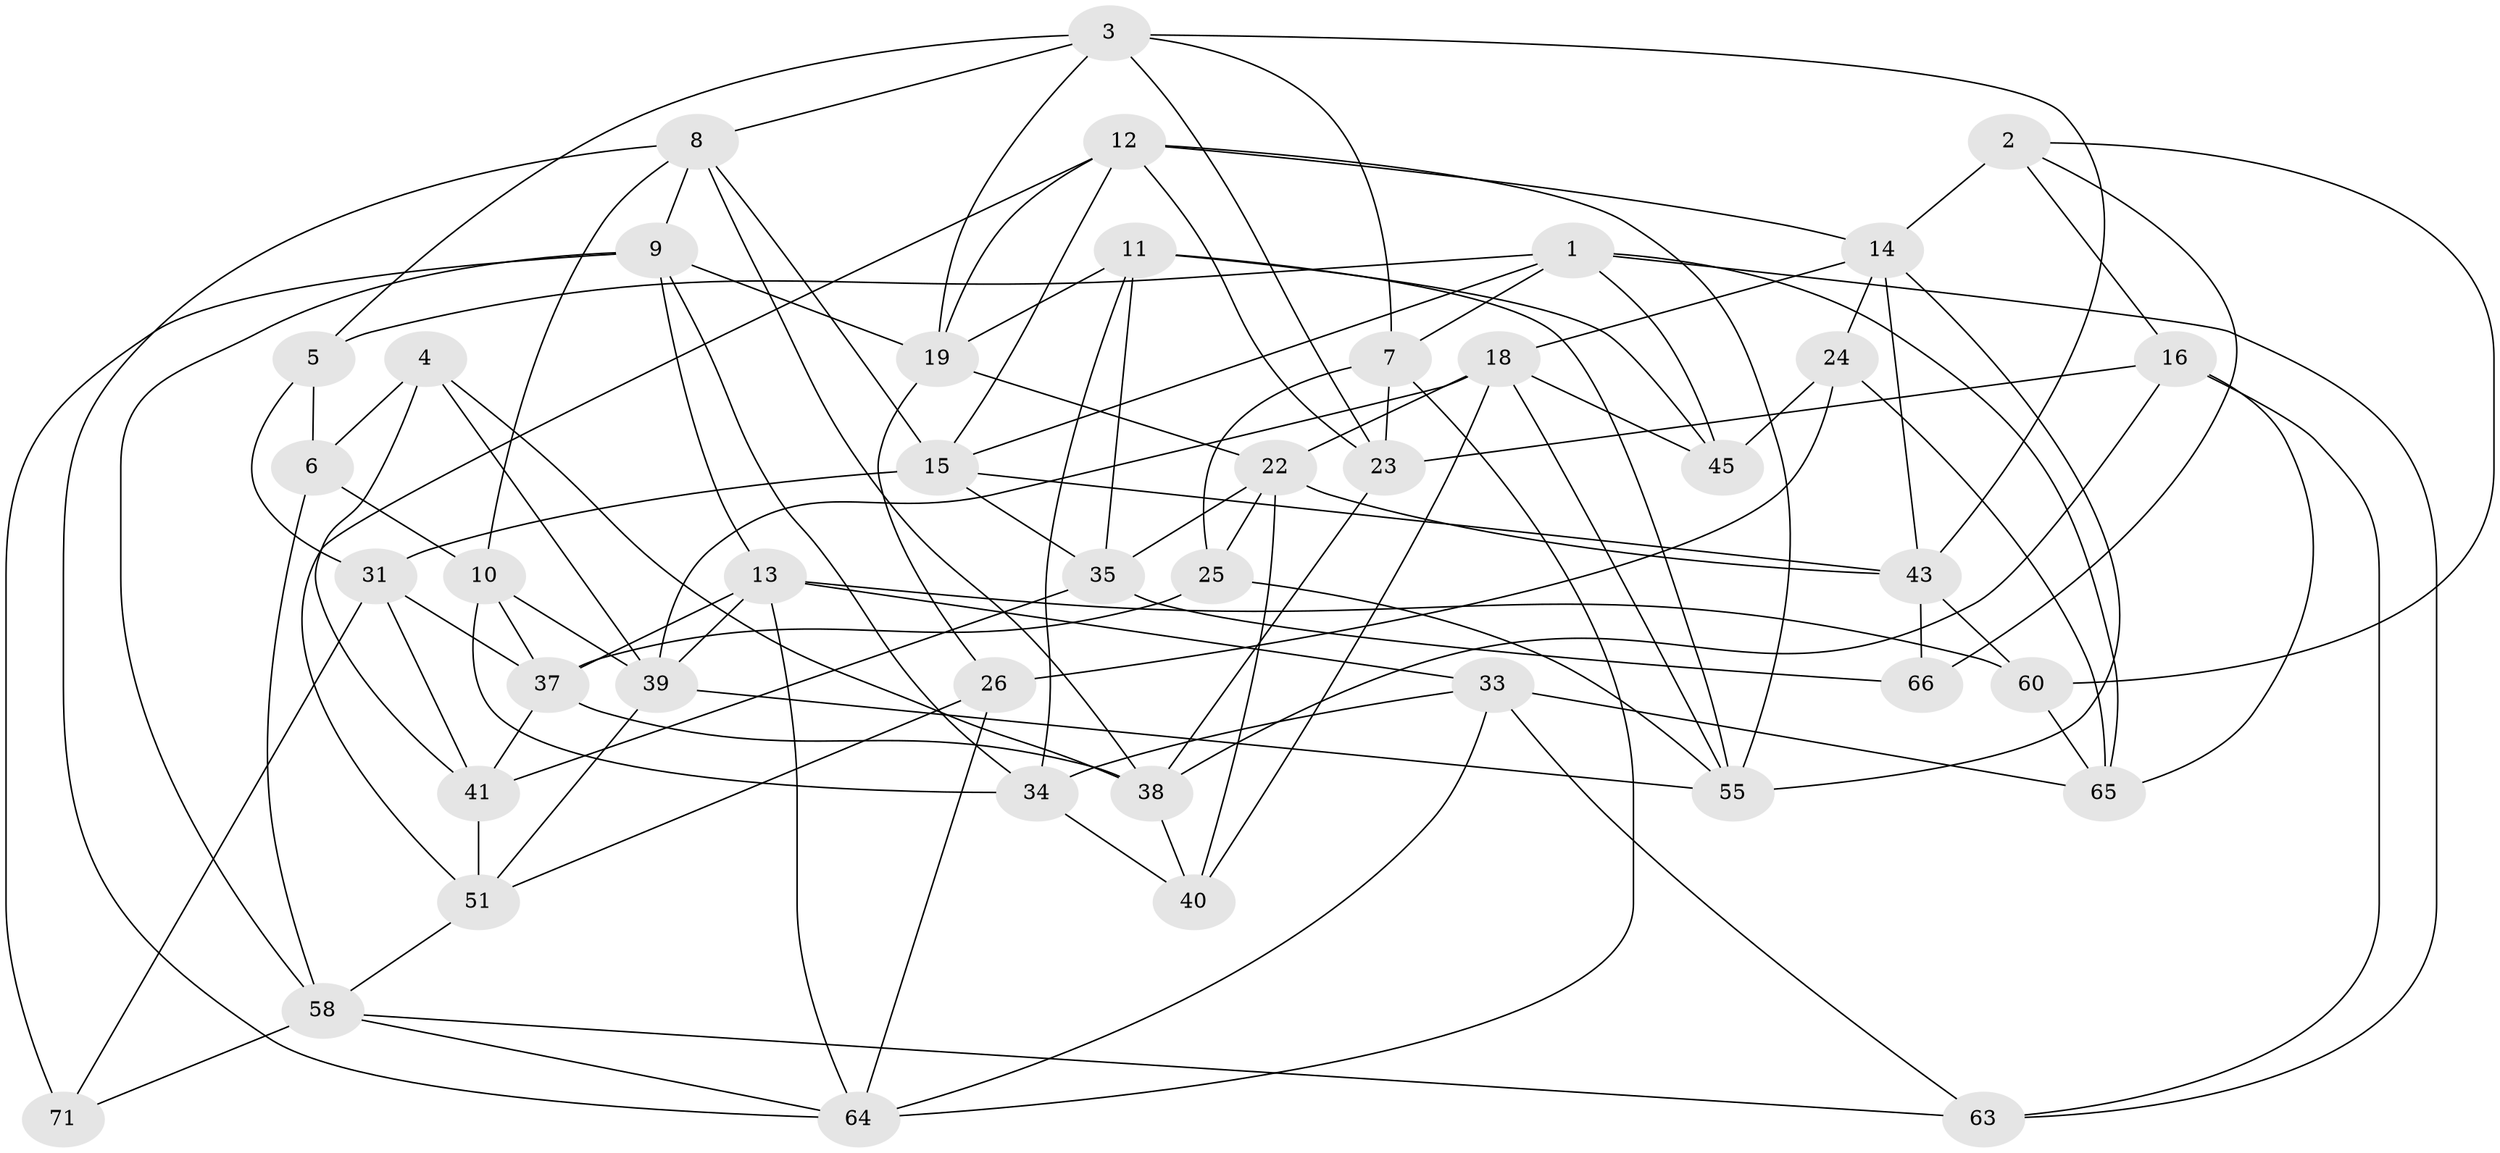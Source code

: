 // original degree distribution, {4: 1.0}
// Generated by graph-tools (version 1.1) at 2025/11/02/27/25 16:11:47]
// undirected, 43 vertices, 109 edges
graph export_dot {
graph [start="1"]
  node [color=gray90,style=filled];
  1 [super="+70"];
  2 [super="+32"];
  3 [super="+36"];
  4;
  5;
  6;
  7 [super="+21"];
  8 [super="+27"];
  9 [super="+30"];
  10 [super="+17"];
  11 [super="+28"];
  12 [super="+53"];
  13 [super="+29"];
  14 [super="+20"];
  15 [super="+61"];
  16 [super="+50"];
  18 [super="+49"];
  19 [super="+42"];
  22 [super="+56"];
  23 [super="+52"];
  24;
  25;
  26;
  31 [super="+46"];
  33 [super="+67"];
  34 [super="+44"];
  35 [super="+47"];
  37 [super="+57"];
  38 [super="+48"];
  39 [super="+62"];
  40;
  41 [super="+73"];
  43 [super="+54"];
  45;
  51 [super="+59"];
  55 [super="+74"];
  58 [super="+69"];
  60;
  63;
  64 [super="+72"];
  65 [super="+68"];
  66;
  71;
  1 -- 45;
  1 -- 63;
  1 -- 5;
  1 -- 65;
  1 -- 7;
  1 -- 15;
  2 -- 66 [weight=2];
  2 -- 14;
  2 -- 16 [weight=2];
  2 -- 60;
  3 -- 19;
  3 -- 43;
  3 -- 7;
  3 -- 8;
  3 -- 5;
  3 -- 23;
  4 -- 6;
  4 -- 41;
  4 -- 39;
  4 -- 38;
  5 -- 6;
  5 -- 31;
  6 -- 58;
  6 -- 10;
  7 -- 25;
  7 -- 64;
  7 -- 23 [weight=2];
  8 -- 15;
  8 -- 9;
  8 -- 38;
  8 -- 10;
  8 -- 64;
  9 -- 58;
  9 -- 13;
  9 -- 71;
  9 -- 19;
  9 -- 34;
  10 -- 39;
  10 -- 34 [weight=2];
  10 -- 37;
  11 -- 55;
  11 -- 19;
  11 -- 45;
  11 -- 35 [weight=2];
  11 -- 34;
  12 -- 23;
  12 -- 51;
  12 -- 15;
  12 -- 19;
  12 -- 14;
  12 -- 55;
  13 -- 33;
  13 -- 39;
  13 -- 60;
  13 -- 37;
  13 -- 64;
  14 -- 43;
  14 -- 55;
  14 -- 24;
  14 -- 18;
  15 -- 35;
  15 -- 43;
  15 -- 31;
  16 -- 63;
  16 -- 23;
  16 -- 65;
  16 -- 38;
  18 -- 39;
  18 -- 40;
  18 -- 22;
  18 -- 45;
  18 -- 55;
  19 -- 26;
  19 -- 22;
  22 -- 40;
  22 -- 43;
  22 -- 25;
  22 -- 35;
  23 -- 38;
  24 -- 26;
  24 -- 45;
  24 -- 65;
  25 -- 37;
  25 -- 55;
  26 -- 51;
  26 -- 64;
  31 -- 37;
  31 -- 71 [weight=2];
  31 -- 41;
  33 -- 64;
  33 -- 65 [weight=2];
  33 -- 34;
  33 -- 63;
  34 -- 40;
  35 -- 66;
  35 -- 41;
  37 -- 38;
  37 -- 41;
  38 -- 40;
  39 -- 51;
  39 -- 55;
  41 -- 51 [weight=2];
  43 -- 66;
  43 -- 60;
  51 -- 58;
  58 -- 64;
  58 -- 71;
  58 -- 63;
  60 -- 65;
}
